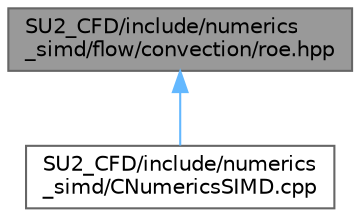digraph "SU2_CFD/include/numerics_simd/flow/convection/roe.hpp"
{
 // LATEX_PDF_SIZE
  bgcolor="transparent";
  edge [fontname=Helvetica,fontsize=10,labelfontname=Helvetica,labelfontsize=10];
  node [fontname=Helvetica,fontsize=10,shape=box,height=0.2,width=0.4];
  Node1 [id="Node000001",label="SU2_CFD/include/numerics\l_simd/flow/convection/roe.hpp",height=0.2,width=0.4,color="gray40", fillcolor="grey60", style="filled", fontcolor="black",tooltip="Roe-family of convective schemes."];
  Node1 -> Node2 [id="edge1_Node000001_Node000002",dir="back",color="steelblue1",style="solid",tooltip=" "];
  Node2 [id="Node000002",label="SU2_CFD/include/numerics\l_simd/CNumericsSIMD.cpp",height=0.2,width=0.4,color="grey40", fillcolor="white", style="filled",URL="$CNumericsSIMD_8cpp.html",tooltip=" "];
}
